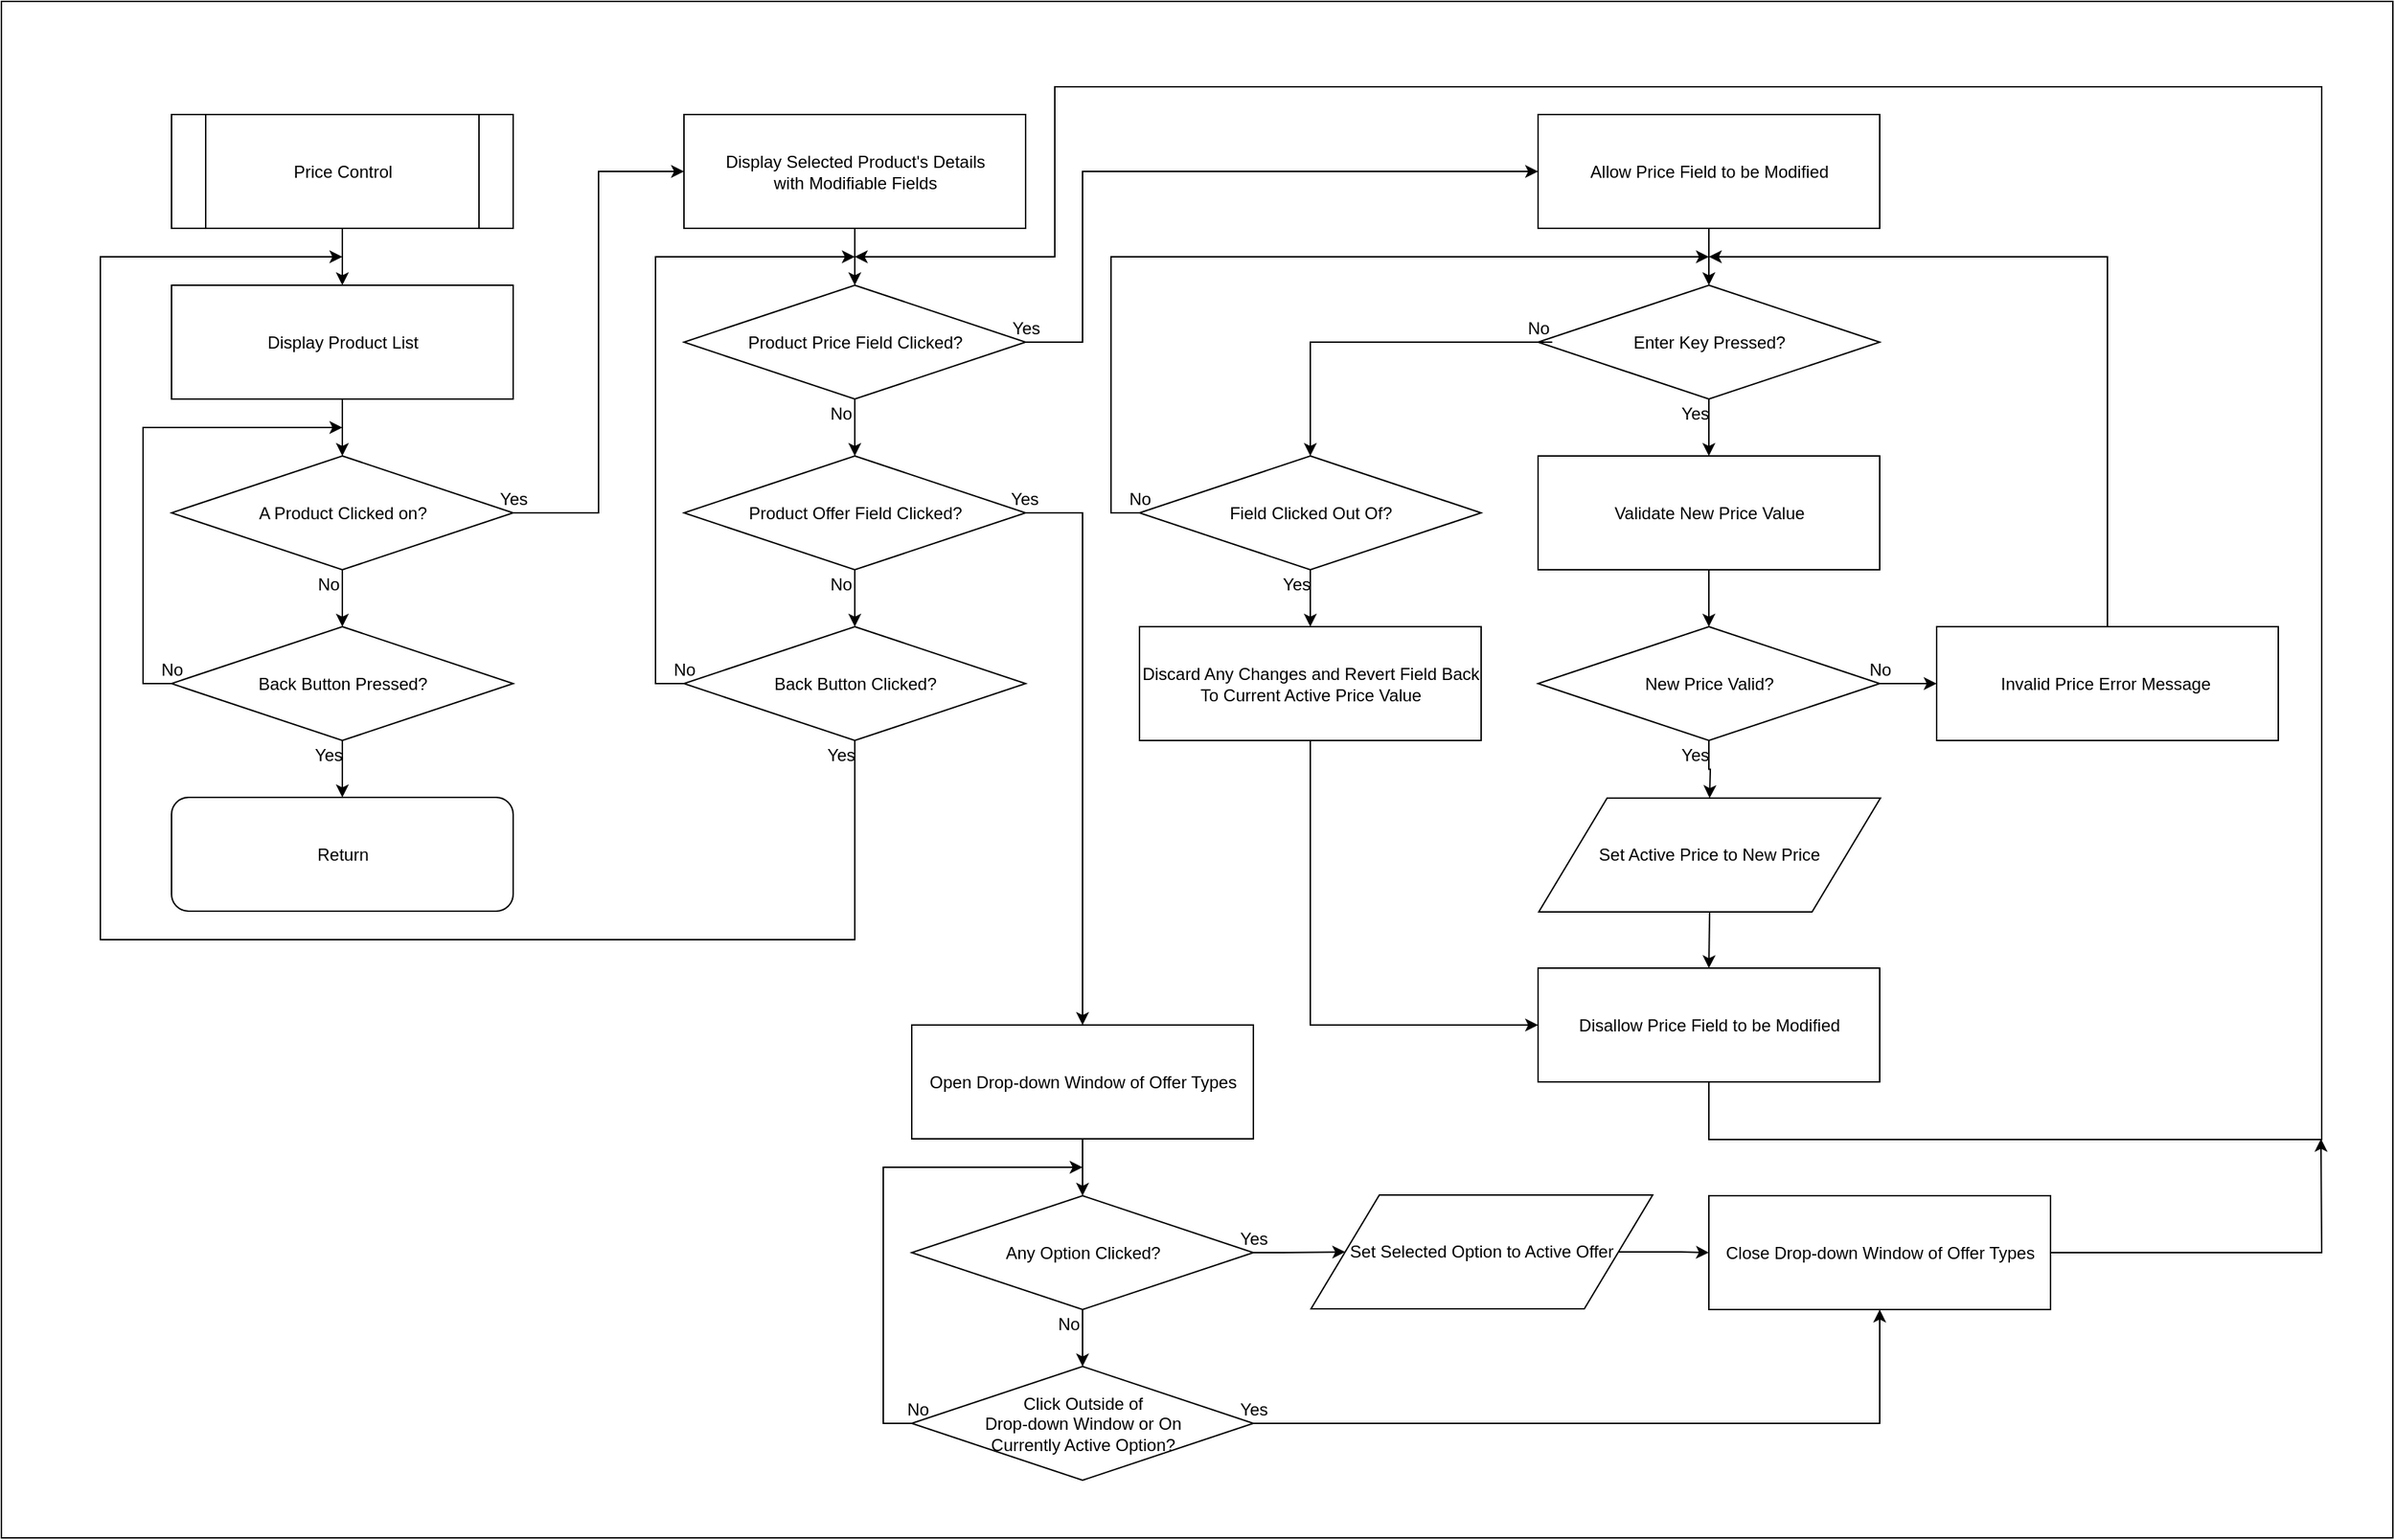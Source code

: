 <mxfile version="12.1.7" type="device" pages="1"><diagram id="Gh38hvBbSc2lpe7XJgCL" name="Page-1"><mxGraphModel dx="1673" dy="1703" grid="1" gridSize="10" guides="1" tooltips="1" connect="1" arrows="1" fold="1" page="1" pageScale="1" pageWidth="1169" pageHeight="827" math="0" shadow="0"><root><mxCell id="0"/><mxCell id="1" parent="0"/><mxCell id="ICAF559ig6ScrnnDg6ix-7" value="" style="rounded=0;whiteSpace=wrap;html=1;" vertex="1" parent="1"><mxGeometry y="-40" width="1680" height="1080" as="geometry"/></mxCell><mxCell id="YyCRfENPHiEHjWJAcG5X-6" style="edgeStyle=orthogonalEdgeStyle;rounded=0;orthogonalLoop=1;jettySize=auto;html=1;exitX=0.5;exitY=1;exitDx=0;exitDy=0;entryX=0.5;entryY=0;entryDx=0;entryDy=0;" parent="1" source="YyCRfENPHiEHjWJAcG5X-1" target="YyCRfENPHiEHjWJAcG5X-2" edge="1"><mxGeometry relative="1" as="geometry"/></mxCell><mxCell id="YyCRfENPHiEHjWJAcG5X-1" value="Price Control" style="shape=process;whiteSpace=wrap;html=1;backgroundOutline=1;" parent="1" vertex="1"><mxGeometry x="119.5" y="39.5" width="240" height="80" as="geometry"/></mxCell><mxCell id="YyCRfENPHiEHjWJAcG5X-7" style="edgeStyle=orthogonalEdgeStyle;rounded=0;orthogonalLoop=1;jettySize=auto;html=1;exitX=0.5;exitY=1;exitDx=0;exitDy=0;" parent="1" source="YyCRfENPHiEHjWJAcG5X-2" target="YyCRfENPHiEHjWJAcG5X-3" edge="1"><mxGeometry relative="1" as="geometry"/></mxCell><mxCell id="YyCRfENPHiEHjWJAcG5X-2" value="Display Product List" style="rounded=0;whiteSpace=wrap;html=1;" parent="1" vertex="1"><mxGeometry x="119.5" y="159.5" width="240" height="80" as="geometry"/></mxCell><mxCell id="YyCRfENPHiEHjWJAcG5X-8" style="edgeStyle=orthogonalEdgeStyle;rounded=0;orthogonalLoop=1;jettySize=auto;html=1;exitX=0.5;exitY=1;exitDx=0;exitDy=0;" parent="1" source="YyCRfENPHiEHjWJAcG5X-3" target="YyCRfENPHiEHjWJAcG5X-4" edge="1"><mxGeometry relative="1" as="geometry"/></mxCell><mxCell id="YyCRfENPHiEHjWJAcG5X-18" style="edgeStyle=orthogonalEdgeStyle;rounded=0;orthogonalLoop=1;jettySize=auto;html=1;exitX=1;exitY=0.5;exitDx=0;exitDy=0;entryX=0;entryY=0.5;entryDx=0;entryDy=0;" parent="1" source="YyCRfENPHiEHjWJAcG5X-3" target="YyCRfENPHiEHjWJAcG5X-17" edge="1"><mxGeometry relative="1" as="geometry"/></mxCell><mxCell id="YyCRfENPHiEHjWJAcG5X-3" value="A Product Clicked on?" style="rhombus;whiteSpace=wrap;html=1;" parent="1" vertex="1"><mxGeometry x="119.5" y="279.5" width="240" height="80" as="geometry"/></mxCell><mxCell id="YyCRfENPHiEHjWJAcG5X-9" style="edgeStyle=orthogonalEdgeStyle;rounded=0;orthogonalLoop=1;jettySize=auto;html=1;exitX=0;exitY=0.5;exitDx=0;exitDy=0;" parent="1" source="YyCRfENPHiEHjWJAcG5X-4" edge="1"><mxGeometry relative="1" as="geometry"><mxPoint x="239.5" y="259.5" as="targetPoint"/><Array as="points"><mxPoint x="99.5" y="439.5"/><mxPoint x="99.5" y="259.5"/><mxPoint x="239.5" y="259.5"/></Array></mxGeometry></mxCell><mxCell id="YyCRfENPHiEHjWJAcG5X-13" style="edgeStyle=orthogonalEdgeStyle;rounded=0;orthogonalLoop=1;jettySize=auto;html=1;exitX=0.5;exitY=1;exitDx=0;exitDy=0;entryX=0.5;entryY=0;entryDx=0;entryDy=0;" parent="1" source="YyCRfENPHiEHjWJAcG5X-4" edge="1"><mxGeometry relative="1" as="geometry"><mxPoint x="239.5" y="519.5" as="targetPoint"/></mxGeometry></mxCell><mxCell id="YyCRfENPHiEHjWJAcG5X-4" value="Back Button&amp;nbsp;Pressed?" style="rhombus;whiteSpace=wrap;html=1;" parent="1" vertex="1"><mxGeometry x="119.5" y="399.5" width="240" height="80" as="geometry"/></mxCell><mxCell id="YyCRfENPHiEHjWJAcG5X-10" value="No" style="text;html=1;strokeColor=none;fillColor=none;align=center;verticalAlign=middle;whiteSpace=wrap;rounded=0;" parent="1" vertex="1"><mxGeometry x="99.5" y="419.5" width="40" height="20" as="geometry"/></mxCell><mxCell id="YyCRfENPHiEHjWJAcG5X-14" value="Yes" style="text;html=1;strokeColor=none;fillColor=none;align=center;verticalAlign=middle;whiteSpace=wrap;rounded=0;" parent="1" vertex="1"><mxGeometry x="209.5" y="479.5" width="40" height="20" as="geometry"/></mxCell><mxCell id="YyCRfENPHiEHjWJAcG5X-15" value="No" style="text;html=1;strokeColor=none;fillColor=none;align=center;verticalAlign=middle;whiteSpace=wrap;rounded=0;" parent="1" vertex="1"><mxGeometry x="209.5" y="359.5" width="40" height="20" as="geometry"/></mxCell><mxCell id="YyCRfENPHiEHjWJAcG5X-23" style="edgeStyle=orthogonalEdgeStyle;rounded=0;orthogonalLoop=1;jettySize=auto;html=1;exitX=0.5;exitY=1;exitDx=0;exitDy=0;entryX=0.5;entryY=0;entryDx=0;entryDy=0;" parent="1" source="YyCRfENPHiEHjWJAcG5X-17" target="YyCRfENPHiEHjWJAcG5X-20" edge="1"><mxGeometry relative="1" as="geometry"/></mxCell><mxCell id="YyCRfENPHiEHjWJAcG5X-17" value="Display Selected Product's Details&lt;br&gt;with Modifiable Fields" style="rounded=0;whiteSpace=wrap;html=1;" parent="1" vertex="1"><mxGeometry x="479.5" y="39.5" width="240" height="80" as="geometry"/></mxCell><mxCell id="YyCRfENPHiEHjWJAcG5X-19" value="Yes" style="text;html=1;strokeColor=none;fillColor=none;align=center;verticalAlign=middle;whiteSpace=wrap;rounded=0;" parent="1" vertex="1"><mxGeometry x="339.5" y="299.5" width="40" height="20" as="geometry"/></mxCell><mxCell id="YyCRfENPHiEHjWJAcG5X-24" style="edgeStyle=orthogonalEdgeStyle;rounded=0;orthogonalLoop=1;jettySize=auto;html=1;exitX=0.5;exitY=1;exitDx=0;exitDy=0;entryX=0.5;entryY=0;entryDx=0;entryDy=0;" parent="1" source="YyCRfENPHiEHjWJAcG5X-20" target="YyCRfENPHiEHjWJAcG5X-21" edge="1"><mxGeometry relative="1" as="geometry"/></mxCell><mxCell id="YyCRfENPHiEHjWJAcG5X-36" style="edgeStyle=orthogonalEdgeStyle;rounded=0;orthogonalLoop=1;jettySize=auto;html=1;exitX=1;exitY=0.5;exitDx=0;exitDy=0;entryX=0;entryY=0.5;entryDx=0;entryDy=0;" parent="1" source="YyCRfENPHiEHjWJAcG5X-20" target="YyCRfENPHiEHjWJAcG5X-35" edge="1"><mxGeometry relative="1" as="geometry"><mxPoint x="789.5" y="79.5" as="targetPoint"/><Array as="points"><mxPoint x="759.5" y="199.5"/><mxPoint x="759.5" y="79.5"/></Array></mxGeometry></mxCell><mxCell id="YyCRfENPHiEHjWJAcG5X-20" value="Product Price Field Clicked?" style="rhombus;whiteSpace=wrap;html=1;" parent="1" vertex="1"><mxGeometry x="479.5" y="159.5" width="240" height="80" as="geometry"/></mxCell><mxCell id="YyCRfENPHiEHjWJAcG5X-25" style="edgeStyle=orthogonalEdgeStyle;rounded=0;orthogonalLoop=1;jettySize=auto;html=1;exitX=0.5;exitY=1;exitDx=0;exitDy=0;entryX=0.5;entryY=0;entryDx=0;entryDy=0;" parent="1" source="YyCRfENPHiEHjWJAcG5X-21" target="YyCRfENPHiEHjWJAcG5X-22" edge="1"><mxGeometry relative="1" as="geometry"/></mxCell><mxCell id="YyCRfENPHiEHjWJAcG5X-69" style="edgeStyle=orthogonalEdgeStyle;rounded=0;orthogonalLoop=1;jettySize=auto;html=1;exitX=1;exitY=0.5;exitDx=0;exitDy=0;entryX=0.5;entryY=0;entryDx=0;entryDy=0;" parent="1" source="YyCRfENPHiEHjWJAcG5X-21" target="YyCRfENPHiEHjWJAcG5X-71" edge="1"><mxGeometry relative="1" as="geometry"><mxPoint x="759.5" y="669.5" as="targetPoint"/></mxGeometry></mxCell><mxCell id="YyCRfENPHiEHjWJAcG5X-21" value="Product Offer Field Clicked?" style="rhombus;whiteSpace=wrap;html=1;" parent="1" vertex="1"><mxGeometry x="479.5" y="279.5" width="240" height="80" as="geometry"/></mxCell><mxCell id="YyCRfENPHiEHjWJAcG5X-26" style="edgeStyle=orthogonalEdgeStyle;rounded=0;orthogonalLoop=1;jettySize=auto;html=1;exitX=0;exitY=0.5;exitDx=0;exitDy=0;" parent="1" source="YyCRfENPHiEHjWJAcG5X-22" edge="1"><mxGeometry relative="1" as="geometry"><mxPoint x="599.5" y="139.5" as="targetPoint"/><Array as="points"><mxPoint x="459.5" y="439.5"/><mxPoint x="459.5" y="139.5"/></Array></mxGeometry></mxCell><mxCell id="YyCRfENPHiEHjWJAcG5X-32" style="edgeStyle=orthogonalEdgeStyle;rounded=0;orthogonalLoop=1;jettySize=auto;html=1;exitX=0.5;exitY=1;exitDx=0;exitDy=0;" parent="1" source="YyCRfENPHiEHjWJAcG5X-22" edge="1"><mxGeometry relative="1" as="geometry"><mxPoint x="239.5" y="139.5" as="targetPoint"/><Array as="points"><mxPoint x="599.5" y="619.5"/><mxPoint x="69.5" y="619.5"/><mxPoint x="69.5" y="139.5"/></Array></mxGeometry></mxCell><mxCell id="YyCRfENPHiEHjWJAcG5X-22" value="Back Button Clicked?" style="rhombus;whiteSpace=wrap;html=1;" parent="1" vertex="1"><mxGeometry x="479.5" y="399.5" width="240" height="80" as="geometry"/></mxCell><mxCell id="YyCRfENPHiEHjWJAcG5X-27" value="No" style="text;html=1;strokeColor=none;fillColor=none;align=center;verticalAlign=middle;whiteSpace=wrap;rounded=0;" parent="1" vertex="1"><mxGeometry x="459.5" y="419.5" width="40" height="20" as="geometry"/></mxCell><mxCell id="YyCRfENPHiEHjWJAcG5X-30" value="No" style="text;html=1;strokeColor=none;fillColor=none;align=center;verticalAlign=middle;whiteSpace=wrap;rounded=0;" parent="1" vertex="1"><mxGeometry x="569.5" y="359.5" width="40" height="20" as="geometry"/></mxCell><mxCell id="YyCRfENPHiEHjWJAcG5X-31" value="No" style="text;html=1;strokeColor=none;fillColor=none;align=center;verticalAlign=middle;whiteSpace=wrap;rounded=0;" parent="1" vertex="1"><mxGeometry x="569.5" y="239.5" width="40" height="20" as="geometry"/></mxCell><mxCell id="YyCRfENPHiEHjWJAcG5X-33" value="Yes" style="text;html=1;strokeColor=none;fillColor=none;align=center;verticalAlign=middle;whiteSpace=wrap;rounded=0;" parent="1" vertex="1"><mxGeometry x="569.5" y="479.5" width="40" height="20" as="geometry"/></mxCell><mxCell id="YyCRfENPHiEHjWJAcG5X-39" style="edgeStyle=orthogonalEdgeStyle;rounded=0;orthogonalLoop=1;jettySize=auto;html=1;exitX=0.5;exitY=1;exitDx=0;exitDy=0;entryX=0.5;entryY=0;entryDx=0;entryDy=0;" parent="1" source="YyCRfENPHiEHjWJAcG5X-35" target="YyCRfENPHiEHjWJAcG5X-38" edge="1"><mxGeometry relative="1" as="geometry"/></mxCell><mxCell id="YyCRfENPHiEHjWJAcG5X-35" value="Allow Price Field to be Modified" style="rounded=0;whiteSpace=wrap;html=1;" parent="1" vertex="1"><mxGeometry x="1079.5" y="39.5" width="240" height="80" as="geometry"/></mxCell><mxCell id="YyCRfENPHiEHjWJAcG5X-37" value="Yes" style="text;html=1;strokeColor=none;fillColor=none;align=center;verticalAlign=middle;whiteSpace=wrap;rounded=0;" parent="1" vertex="1"><mxGeometry x="699.5" y="179.5" width="40" height="20" as="geometry"/></mxCell><mxCell id="YyCRfENPHiEHjWJAcG5X-44" style="edgeStyle=orthogonalEdgeStyle;rounded=0;orthogonalLoop=1;jettySize=auto;html=1;exitX=0.5;exitY=1;exitDx=0;exitDy=0;entryX=0.5;entryY=0;entryDx=0;entryDy=0;" parent="1" source="YyCRfENPHiEHjWJAcG5X-38" target="YyCRfENPHiEHjWJAcG5X-42" edge="1"><mxGeometry relative="1" as="geometry"/></mxCell><mxCell id="YyCRfENPHiEHjWJAcG5X-38" value="Enter Key Pressed?" style="rhombus;whiteSpace=wrap;html=1;" parent="1" vertex="1"><mxGeometry x="1079.5" y="159.5" width="240" height="80" as="geometry"/></mxCell><mxCell id="YyCRfENPHiEHjWJAcG5X-58" style="edgeStyle=orthogonalEdgeStyle;rounded=0;orthogonalLoop=1;jettySize=auto;html=1;exitX=0.75;exitY=1;exitDx=0;exitDy=0;entryX=0.5;entryY=0;entryDx=0;entryDy=0;" parent="1" source="YyCRfENPHiEHjWJAcG5X-41" target="YyCRfENPHiEHjWJAcG5X-56" edge="1"><mxGeometry relative="1" as="geometry"><Array as="points"><mxPoint x="919.5" y="199.5"/></Array></mxGeometry></mxCell><mxCell id="YyCRfENPHiEHjWJAcG5X-41" value="No" style="text;html=1;strokeColor=none;fillColor=none;align=center;verticalAlign=middle;whiteSpace=wrap;rounded=0;" parent="1" vertex="1"><mxGeometry x="1059.5" y="179.5" width="40" height="20" as="geometry"/></mxCell><mxCell id="YyCRfENPHiEHjWJAcG5X-45" style="edgeStyle=orthogonalEdgeStyle;rounded=0;orthogonalLoop=1;jettySize=auto;html=1;exitX=0.5;exitY=1;exitDx=0;exitDy=0;" parent="1" source="YyCRfENPHiEHjWJAcG5X-42" target="YyCRfENPHiEHjWJAcG5X-43" edge="1"><mxGeometry relative="1" as="geometry"/></mxCell><mxCell id="YyCRfENPHiEHjWJAcG5X-42" value="Validate New Price Value" style="rounded=0;whiteSpace=wrap;html=1;" parent="1" vertex="1"><mxGeometry x="1079.5" y="279.5" width="240" height="80" as="geometry"/></mxCell><mxCell id="YyCRfENPHiEHjWJAcG5X-47" style="edgeStyle=orthogonalEdgeStyle;rounded=0;orthogonalLoop=1;jettySize=auto;html=1;exitX=1;exitY=0.5;exitDx=0;exitDy=0;entryX=0;entryY=0.5;entryDx=0;entryDy=0;" parent="1" source="YyCRfENPHiEHjWJAcG5X-43" target="YyCRfENPHiEHjWJAcG5X-46" edge="1"><mxGeometry relative="1" as="geometry"/></mxCell><mxCell id="YyCRfENPHiEHjWJAcG5X-53" style="edgeStyle=orthogonalEdgeStyle;rounded=0;orthogonalLoop=1;jettySize=auto;html=1;exitX=0.5;exitY=1;exitDx=0;exitDy=0;entryX=0.5;entryY=0;entryDx=0;entryDy=0;" parent="1" source="YyCRfENPHiEHjWJAcG5X-43" edge="1"><mxGeometry relative="1" as="geometry"><mxPoint x="1200" y="520" as="targetPoint"/></mxGeometry></mxCell><mxCell id="YyCRfENPHiEHjWJAcG5X-43" value="New Price Valid?" style="rhombus;whiteSpace=wrap;html=1;" parent="1" vertex="1"><mxGeometry x="1079.5" y="399.5" width="240" height="80" as="geometry"/></mxCell><mxCell id="YyCRfENPHiEHjWJAcG5X-48" style="edgeStyle=orthogonalEdgeStyle;rounded=0;orthogonalLoop=1;jettySize=auto;html=1;exitX=0.5;exitY=0;exitDx=0;exitDy=0;" parent="1" source="YyCRfENPHiEHjWJAcG5X-46" edge="1"><mxGeometry relative="1" as="geometry"><mxPoint x="1199.5" y="139.5" as="targetPoint"/><Array as="points"><mxPoint x="1479.5" y="139.5"/></Array></mxGeometry></mxCell><mxCell id="YyCRfENPHiEHjWJAcG5X-46" value="Invalid Price Error Message&amp;nbsp;" style="rounded=0;whiteSpace=wrap;html=1;" parent="1" vertex="1"><mxGeometry x="1359.5" y="399.5" width="240" height="80" as="geometry"/></mxCell><mxCell id="YyCRfENPHiEHjWJAcG5X-49" value="No" style="text;html=1;strokeColor=none;fillColor=none;align=center;verticalAlign=middle;whiteSpace=wrap;rounded=0;" parent="1" vertex="1"><mxGeometry x="1299.5" y="419.5" width="40" height="20" as="geometry"/></mxCell><mxCell id="YyCRfENPHiEHjWJAcG5X-50" value="Yes" style="text;html=1;strokeColor=none;fillColor=none;align=center;verticalAlign=middle;whiteSpace=wrap;rounded=0;" parent="1" vertex="1"><mxGeometry x="1169.5" y="239.5" width="40" height="20" as="geometry"/></mxCell><mxCell id="YyCRfENPHiEHjWJAcG5X-55" style="edgeStyle=orthogonalEdgeStyle;rounded=0;orthogonalLoop=1;jettySize=auto;html=1;exitX=0.5;exitY=1;exitDx=0;exitDy=0;entryX=0.5;entryY=0;entryDx=0;entryDy=0;" parent="1" target="YyCRfENPHiEHjWJAcG5X-54" edge="1"><mxGeometry relative="1" as="geometry"><mxPoint x="1200" y="600" as="sourcePoint"/></mxGeometry></mxCell><mxCell id="YyCRfENPHiEHjWJAcG5X-67" style="edgeStyle=orthogonalEdgeStyle;rounded=0;orthogonalLoop=1;jettySize=auto;html=1;exitX=0.5;exitY=1;exitDx=0;exitDy=0;" parent="1" source="YyCRfENPHiEHjWJAcG5X-54" edge="1"><mxGeometry relative="1" as="geometry"><mxPoint x="599.5" y="139.5" as="targetPoint"/><Array as="points"><mxPoint x="1200" y="760"/><mxPoint x="1630" y="760"/><mxPoint x="1630" y="20"/><mxPoint x="740" y="20"/><mxPoint x="740" y="140"/></Array></mxGeometry></mxCell><mxCell id="YyCRfENPHiEHjWJAcG5X-54" value="Disallow Price Field to be Modified" style="rounded=0;whiteSpace=wrap;html=1;" parent="1" vertex="1"><mxGeometry x="1079.5" y="639.5" width="240" height="80" as="geometry"/></mxCell><mxCell id="YyCRfENPHiEHjWJAcG5X-57" style="edgeStyle=orthogonalEdgeStyle;rounded=0;orthogonalLoop=1;jettySize=auto;html=1;exitX=0;exitY=0.5;exitDx=0;exitDy=0;" parent="1" source="YyCRfENPHiEHjWJAcG5X-56" edge="1"><mxGeometry relative="1" as="geometry"><mxPoint x="1199.5" y="139.5" as="targetPoint"/><Array as="points"><mxPoint x="779.5" y="319.5"/><mxPoint x="779.5" y="139.5"/></Array></mxGeometry></mxCell><mxCell id="YyCRfENPHiEHjWJAcG5X-60" style="edgeStyle=orthogonalEdgeStyle;rounded=0;orthogonalLoop=1;jettySize=auto;html=1;exitX=0.5;exitY=1;exitDx=0;exitDy=0;entryX=0.5;entryY=0;entryDx=0;entryDy=0;" parent="1" source="YyCRfENPHiEHjWJAcG5X-56" target="YyCRfENPHiEHjWJAcG5X-59" edge="1"><mxGeometry relative="1" as="geometry"/></mxCell><mxCell id="YyCRfENPHiEHjWJAcG5X-56" value="Field Clicked Out Of?" style="rhombus;whiteSpace=wrap;html=1;" parent="1" vertex="1"><mxGeometry x="799.5" y="279.5" width="240" height="80" as="geometry"/></mxCell><mxCell id="YyCRfENPHiEHjWJAcG5X-61" style="edgeStyle=orthogonalEdgeStyle;rounded=0;orthogonalLoop=1;jettySize=auto;html=1;exitX=0.5;exitY=1;exitDx=0;exitDy=0;entryX=0;entryY=0.5;entryDx=0;entryDy=0;" parent="1" source="YyCRfENPHiEHjWJAcG5X-59" target="YyCRfENPHiEHjWJAcG5X-54" edge="1"><mxGeometry relative="1" as="geometry"/></mxCell><mxCell id="YyCRfENPHiEHjWJAcG5X-59" value="Discard Any Changes and Revert Field Back To Current Active Price Value" style="rounded=0;whiteSpace=wrap;html=1;" parent="1" vertex="1"><mxGeometry x="799.5" y="399.5" width="240" height="80" as="geometry"/></mxCell><mxCell id="YyCRfENPHiEHjWJAcG5X-62" value="No" style="text;html=1;strokeColor=none;fillColor=none;align=center;verticalAlign=middle;whiteSpace=wrap;rounded=0;" parent="1" vertex="1"><mxGeometry x="779.5" y="299.5" width="40" height="20" as="geometry"/></mxCell><mxCell id="YyCRfENPHiEHjWJAcG5X-64" value="Yes" style="text;html=1;strokeColor=none;fillColor=none;align=center;verticalAlign=middle;whiteSpace=wrap;rounded=0;" parent="1" vertex="1"><mxGeometry x="889.5" y="359.5" width="40" height="20" as="geometry"/></mxCell><mxCell id="YyCRfENPHiEHjWJAcG5X-68" value="Return" style="rounded=1;whiteSpace=wrap;html=1;" parent="1" vertex="1"><mxGeometry x="119.5" y="519.5" width="240" height="80" as="geometry"/></mxCell><mxCell id="YyCRfENPHiEHjWJAcG5X-74" style="edgeStyle=orthogonalEdgeStyle;rounded=0;orthogonalLoop=1;jettySize=auto;html=1;exitX=0.5;exitY=1;exitDx=0;exitDy=0;entryX=0.5;entryY=0;entryDx=0;entryDy=0;" parent="1" source="YyCRfENPHiEHjWJAcG5X-71" target="YyCRfENPHiEHjWJAcG5X-73" edge="1"><mxGeometry relative="1" as="geometry"/></mxCell><mxCell id="YyCRfENPHiEHjWJAcG5X-71" value="Open Drop-down Window of Offer Types" style="rounded=0;whiteSpace=wrap;html=1;" parent="1" vertex="1"><mxGeometry x="639.5" y="679.5" width="240" height="80" as="geometry"/></mxCell><mxCell id="YyCRfENPHiEHjWJAcG5X-82" style="edgeStyle=orthogonalEdgeStyle;rounded=0;orthogonalLoop=1;jettySize=auto;html=1;exitX=0.5;exitY=1;exitDx=0;exitDy=0;" parent="1" source="YyCRfENPHiEHjWJAcG5X-73" target="YyCRfENPHiEHjWJAcG5X-81" edge="1"><mxGeometry relative="1" as="geometry"/></mxCell><mxCell id="ICAF559ig6ScrnnDg6ix-8" style="edgeStyle=orthogonalEdgeStyle;rounded=0;orthogonalLoop=1;jettySize=auto;html=1;exitX=1;exitY=0.5;exitDx=0;exitDy=0;entryX=0;entryY=0.5;entryDx=0;entryDy=0;" edge="1" parent="1" source="YyCRfENPHiEHjWJAcG5X-73" target="ICAF559ig6ScrnnDg6ix-3"><mxGeometry relative="1" as="geometry"/></mxCell><mxCell id="YyCRfENPHiEHjWJAcG5X-73" value="Any Option Clicked?" style="rhombus;whiteSpace=wrap;html=1;" parent="1" vertex="1"><mxGeometry x="639.5" y="799.5" width="240" height="80" as="geometry"/></mxCell><mxCell id="YyCRfENPHiEHjWJAcG5X-80" style="edgeStyle=orthogonalEdgeStyle;rounded=0;orthogonalLoop=1;jettySize=auto;html=1;exitX=1;exitY=0.5;exitDx=0;exitDy=0;" parent="1" source="YyCRfENPHiEHjWJAcG5X-78" edge="1"><mxGeometry relative="1" as="geometry"><mxPoint x="1629.5" y="759.5" as="targetPoint"/></mxGeometry></mxCell><mxCell id="YyCRfENPHiEHjWJAcG5X-78" value="Close Drop-down Window of Offer Types" style="rounded=0;whiteSpace=wrap;html=1;" parent="1" vertex="1"><mxGeometry x="1199.5" y="799.5" width="240" height="80" as="geometry"/></mxCell><mxCell id="YyCRfENPHiEHjWJAcG5X-83" style="edgeStyle=orthogonalEdgeStyle;rounded=0;orthogonalLoop=1;jettySize=auto;html=1;exitX=1;exitY=0.5;exitDx=0;exitDy=0;entryX=0.5;entryY=1;entryDx=0;entryDy=0;" parent="1" source="YyCRfENPHiEHjWJAcG5X-81" target="YyCRfENPHiEHjWJAcG5X-78" edge="1"><mxGeometry relative="1" as="geometry"/></mxCell><mxCell id="YyCRfENPHiEHjWJAcG5X-84" style="edgeStyle=orthogonalEdgeStyle;rounded=0;orthogonalLoop=1;jettySize=auto;html=1;exitX=0;exitY=0.5;exitDx=0;exitDy=0;" parent="1" source="YyCRfENPHiEHjWJAcG5X-81" edge="1"><mxGeometry relative="1" as="geometry"><mxPoint x="759.5" y="779.5" as="targetPoint"/><Array as="points"><mxPoint x="619.5" y="959.5"/><mxPoint x="619.5" y="779.5"/></Array></mxGeometry></mxCell><mxCell id="YyCRfENPHiEHjWJAcG5X-81" value="Click Outside of &lt;br&gt;Drop-down Window or On &lt;br&gt;Currently Active Option?" style="rhombus;whiteSpace=wrap;html=1;" parent="1" vertex="1"><mxGeometry x="639.5" y="919.5" width="240" height="80" as="geometry"/></mxCell><mxCell id="YyCRfENPHiEHjWJAcG5X-85" value="No" style="text;html=1;strokeColor=none;fillColor=none;align=center;verticalAlign=middle;whiteSpace=wrap;rounded=0;" parent="1" vertex="1"><mxGeometry x="623.5" y="939.5" width="40" height="20" as="geometry"/></mxCell><mxCell id="YyCRfENPHiEHjWJAcG5X-86" value="Yes" style="text;html=1;strokeColor=none;fillColor=none;align=center;verticalAlign=middle;whiteSpace=wrap;rounded=0;" parent="1" vertex="1"><mxGeometry x="859.5" y="939.5" width="40" height="20" as="geometry"/></mxCell><mxCell id="YyCRfENPHiEHjWJAcG5X-87" value="No" style="text;html=1;strokeColor=none;fillColor=none;align=center;verticalAlign=middle;whiteSpace=wrap;rounded=0;" parent="1" vertex="1"><mxGeometry x="729.5" y="879.5" width="40" height="20" as="geometry"/></mxCell><mxCell id="YyCRfENPHiEHjWJAcG5X-89" value="Yes" style="text;html=1;strokeColor=none;fillColor=none;align=center;verticalAlign=middle;whiteSpace=wrap;rounded=0;" parent="1" vertex="1"><mxGeometry x="859.5" y="819.5" width="40" height="20" as="geometry"/></mxCell><mxCell id="YyCRfENPHiEHjWJAcG5X-92" value="Yes" style="text;html=1;strokeColor=none;fillColor=none;align=center;verticalAlign=middle;whiteSpace=wrap;rounded=0;" parent="1" vertex="1"><mxGeometry x="699" y="300" width="40" height="20" as="geometry"/></mxCell><mxCell id="YyCRfENPHiEHjWJAcG5X-93" value="Yes" style="text;html=1;strokeColor=none;fillColor=none;align=center;verticalAlign=middle;whiteSpace=wrap;rounded=0;" parent="1" vertex="1"><mxGeometry x="1169.5" y="479.5" width="40" height="20" as="geometry"/></mxCell><mxCell id="ICAF559ig6ScrnnDg6ix-2" value="&lt;span style=&quot;white-space: normal&quot;&gt;Set Active Price to New Price&lt;/span&gt;" style="shape=parallelogram;perimeter=parallelogramPerimeter;whiteSpace=wrap;html=1;" vertex="1" parent="1"><mxGeometry x="1080" y="520" width="240" height="80" as="geometry"/></mxCell><mxCell id="ICAF559ig6ScrnnDg6ix-9" style="edgeStyle=orthogonalEdgeStyle;rounded=0;orthogonalLoop=1;jettySize=auto;html=1;exitX=1;exitY=0.5;exitDx=0;exitDy=0;" edge="1" parent="1" source="ICAF559ig6ScrnnDg6ix-3" target="YyCRfENPHiEHjWJAcG5X-78"><mxGeometry relative="1" as="geometry"/></mxCell><mxCell id="ICAF559ig6ScrnnDg6ix-3" value="&lt;span style=&quot;white-space: normal&quot;&gt;Set Selected Option to Active Offer&lt;/span&gt;" style="shape=parallelogram;perimeter=parallelogramPerimeter;whiteSpace=wrap;html=1;" vertex="1" parent="1"><mxGeometry x="920" y="799" width="240" height="80" as="geometry"/></mxCell></root></mxGraphModel></diagram></mxfile>
